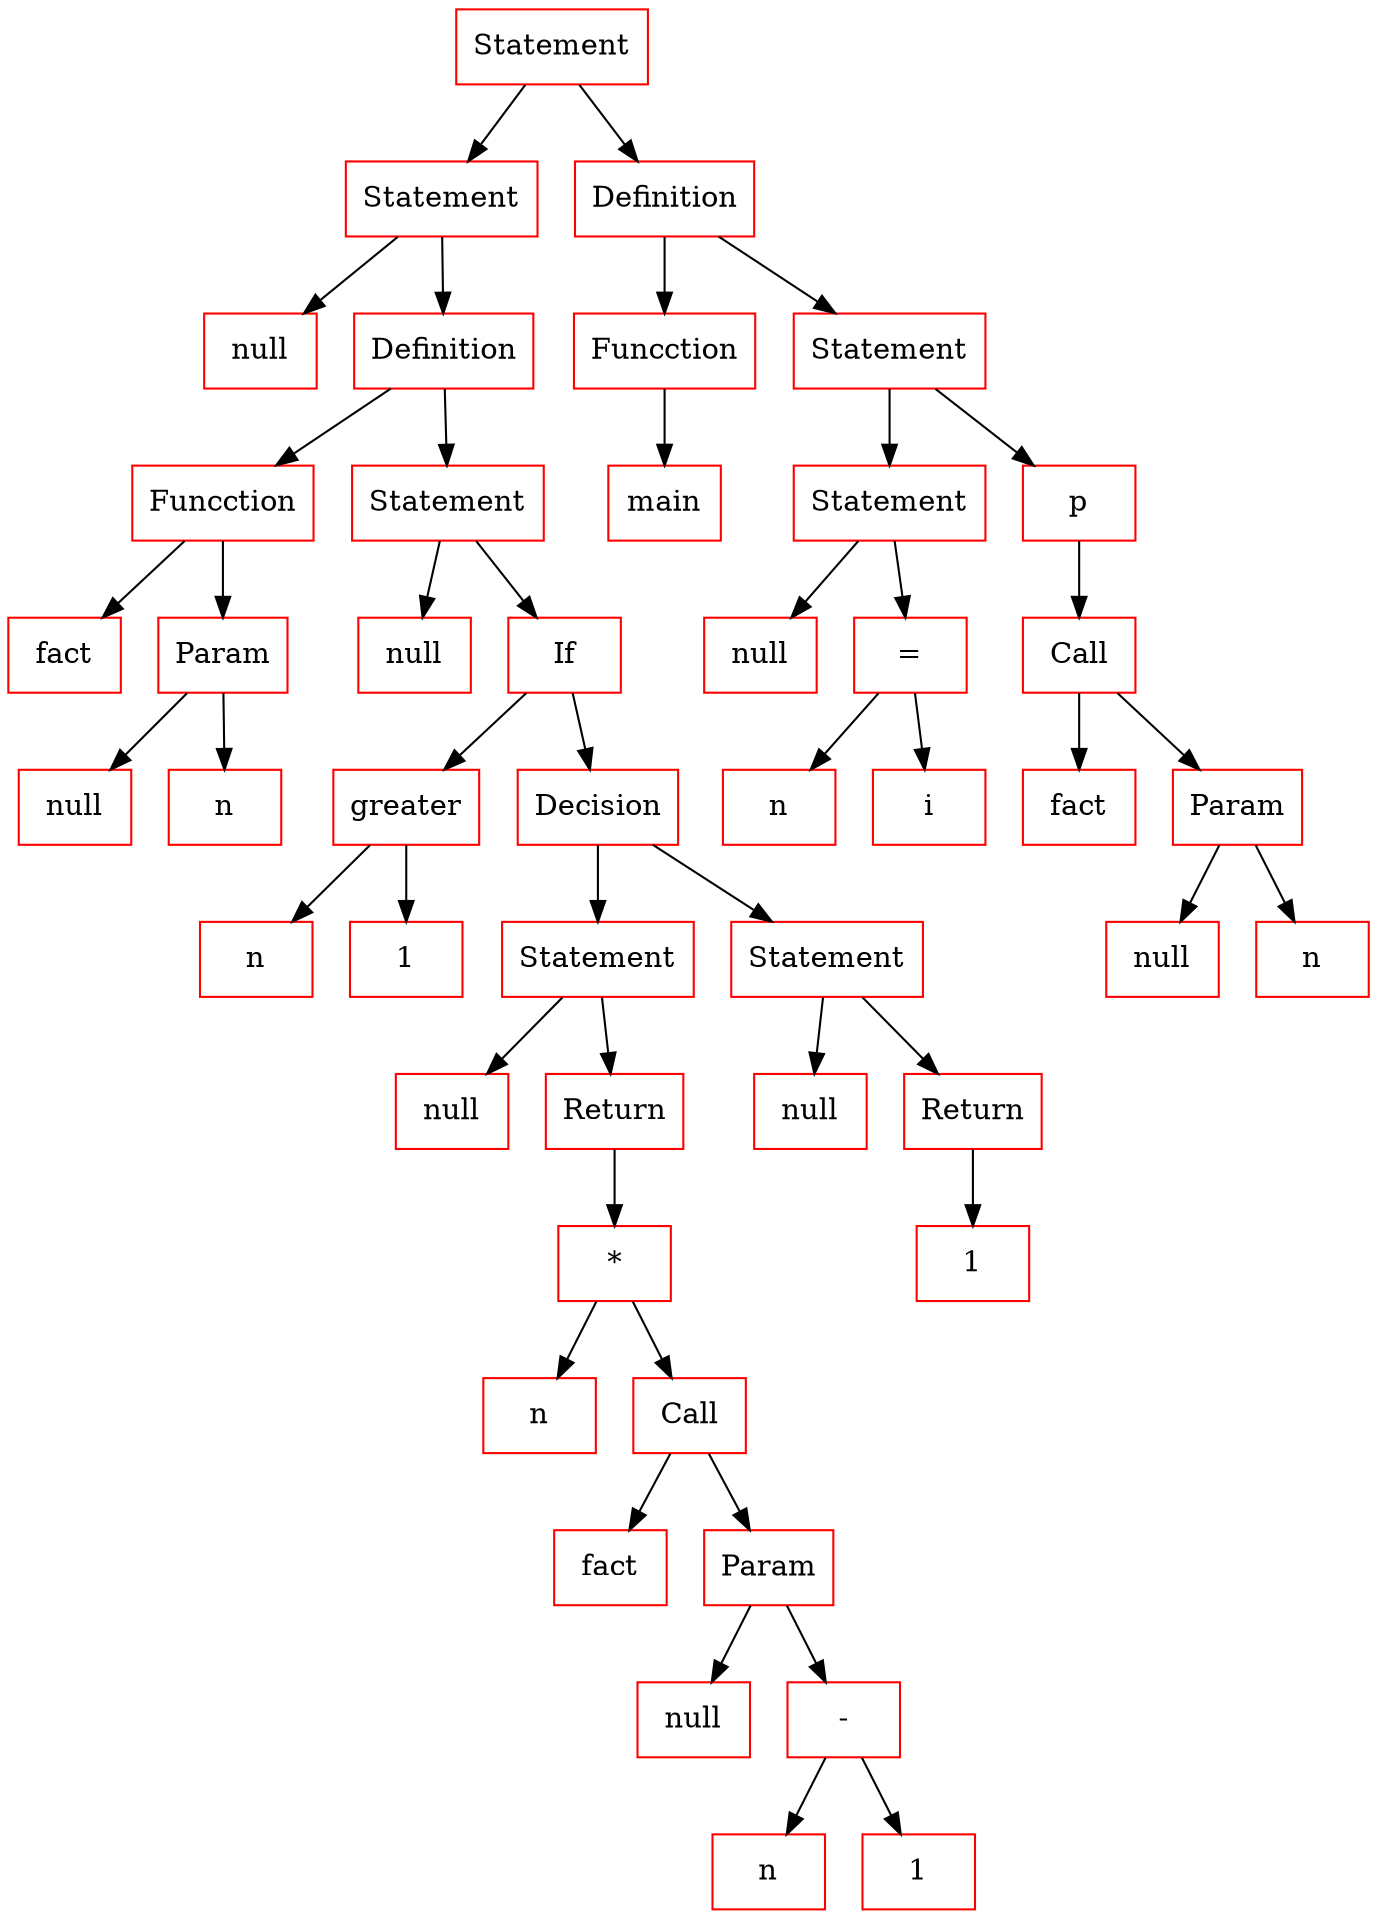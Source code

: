 # This is automatically generated dump of language tree
digraph Tree{

	rankdir=UD;

	node[color="red",fontsize=14];

	200482736[shape=record, label="Statement"];
	200507280[shape=record, label="Statement"];
	200507216[shape=record, label="null"];
	200479904[shape=record, label="Definition"];
	200479968[shape=record, label="Funcction"];
	200480032[shape=record, label="fact"];
	200480160[shape=record, label="Param"];
	200480096[shape=record, label="null"];
	200480224[shape=record, label="n"];
	200480352[shape=record, label="Statement"];
	200480288[shape=record, label="null"];
	200480416[shape=record, label="If"];
	200480544[shape=record, label="greater"];
	200480480[shape=record, label="n"];
	200480608[shape=record, label="1"];
	200480672[shape=record, label="Decision"];
	200482032[shape=record, label="Statement"];
	200480736[shape=record, label="null"];
	200481328[shape=record, label="Return"];
	200481904[shape=record, label="*"];
	200482544[shape=record, label="n"];
	200481392[shape=record, label="Call"];
	200480880[shape=record, label="fact"];
	200481648[shape=record, label="Param"];
	200482096[shape=record, label="null"];
	200481008[shape=record, label="-"];
	200482608[shape=record, label="n"];
	200482672[shape=record, label="1"];
	200481968[shape=record, label="Statement"];
	200481072[shape=record, label="null"];
	200482480[shape=record, label="Return"];
	200481712[shape=record, label="1"];
	200481136[shape=record, label="Definition"];
	200482160[shape=record, label="Funcction"];
	200481456[shape=record, label="main"];
	200482224[shape=record, label="Statement"];
	200481200[shape=record, label="Statement"];
	200480944[shape=record, label="null"];
	200481264[shape=record, label="="];
	200482288[shape=record, label="n"];
	200481520[shape=record, label="i"];
	200482352[shape=record, label="p"];
	200482416[shape=record, label="Call"];
	200481776[shape=record, label="fact"];
	200481840[shape=record, label="Param"];
	200481584[shape=record, label="null"];
	199266656[shape=record, label="n"];

	200482736 -> 200507280[fontsize=12]
	200482736 -> 200481136[fontsize=12]
	200507280 -> 200507216[fontsize=12]
	200507280 -> 200479904[fontsize=12]
	200479904 -> 200479968[fontsize=12]
	200479904 -> 200480352[fontsize=12]
	200479968 -> 200480032[fontsize=12]
	200479968 -> 200480160[fontsize=12]
	200480160 -> 200480096[fontsize=12]
	200480160 -> 200480224[fontsize=12]
	200480352 -> 200480288[fontsize=12]
	200480352 -> 200480416[fontsize=12]
	200480416 -> 200480544[fontsize=12]
	200480416 -> 200480672[fontsize=12]
	200480544 -> 200480480[fontsize=12]
	200480544 -> 200480608[fontsize=12]
	200480672 -> 200482032[fontsize=12]
	200480672 -> 200481968[fontsize=12]
	200482032 -> 200480736[fontsize=12]
	200482032 -> 200481328[fontsize=12]
	200481328 -> 200481904[fontsize=12]
	200481904 -> 200482544[fontsize=12]
	200481904 -> 200481392[fontsize=12]
	200481392 -> 200480880[fontsize=12]
	200481392 -> 200481648[fontsize=12]
	200481648 -> 200482096[fontsize=12]
	200481648 -> 200481008[fontsize=12]
	200481008 -> 200482608[fontsize=12]
	200481008 -> 200482672[fontsize=12]
	200481968 -> 200481072[fontsize=12]
	200481968 -> 200482480[fontsize=12]
	200482480 -> 200481712[fontsize=12]
	200481136 -> 200482160[fontsize=12]
	200481136 -> 200482224[fontsize=12]
	200482160 -> 200481456[fontsize=12]
	200482224 -> 200481200[fontsize=12]
	200482224 -> 200482352[fontsize=12]
	200481200 -> 200480944[fontsize=12]
	200481200 -> 200481264[fontsize=12]
	200481264 -> 200482288[fontsize=12]
	200481264 -> 200481520[fontsize=12]
	200482352 -> 200482416[fontsize=12]
	200482416 -> 200481776[fontsize=12]
	200482416 -> 200481840[fontsize=12]
	200481840 -> 200481584[fontsize=12]
	200481840 -> 199266656[fontsize=12]

}